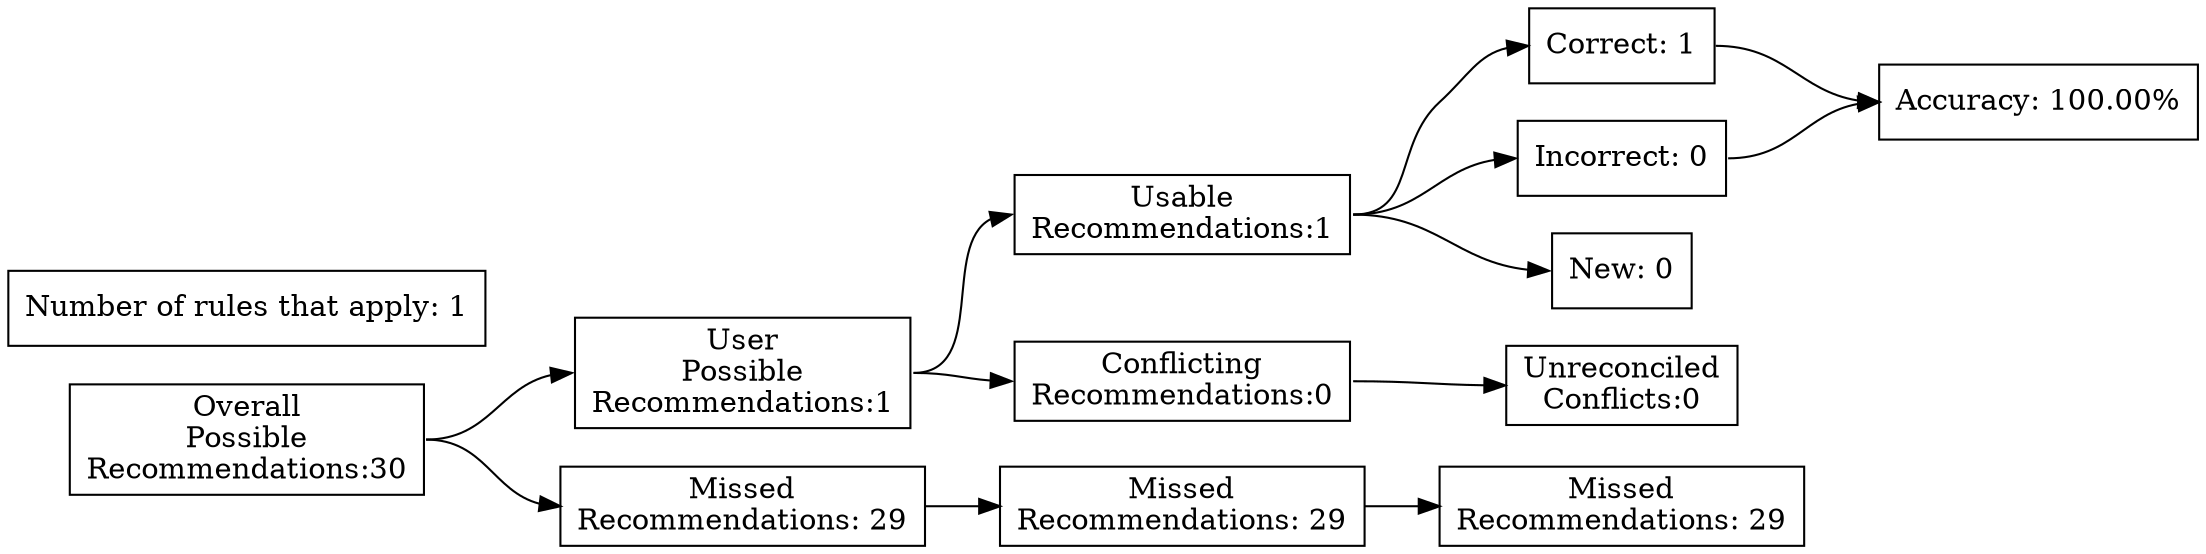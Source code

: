 digraph {
	graph [rankdir=LR]
	node [pos=r shape=box]
	edge [headport=w tailport=e]
		A [label="Overall
Possible
Recommendations:30"]
		B [label="User
Possible
Recommendations:1"]
		C [label="Missed
Recommendations: 29"]
		D [label="Usable
Recommendations:1"]
		E [label="Conflicting
Recommendations:0"]
		J [label="Missed
Recommendations: 29"]
		M [label="Unreconciled
Conflicts:0"]
		F [label="Correct: 1"]
		G [label="Incorrect: 0"]
		H [label="New: 0"]
		K [label="Missed
Recommendations: 29"]
		I [label="Accuracy: 100.00%"]
		l [label="Number of rules that apply: 1"]
			A -> B
			A -> C
			B -> D
			B -> E
			D -> F
			D -> G
			D -> H
			F -> I
			G -> I
			C -> J
			J -> K
			E -> M
}